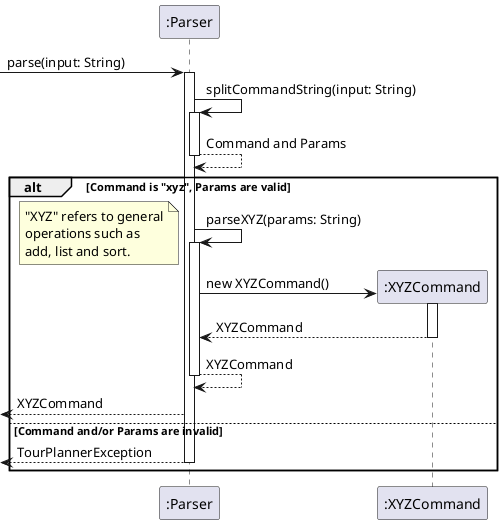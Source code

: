 @startuml

participant ":Parser" as Parser
participant ":XYZCommand" as XYZ

-> Parser: parse(input: String)
activate Parser

Parser -> Parser : splitCommandString(input: String)
activate Parser
Parser --> Parser : Command and Params
deactivate Parser

alt Command is "xyz", Params are valid

Parser -> Parser : parseXYZ(params: String)
note left
"XYZ" refers to general
operations such as
add, list and sort.
end note
activate Parser

create XYZ
Parser -> XYZ : new XYZCommand()
activate XYZ
XYZ --> Parser : XYZCommand
deactivate XYZ

Parser --> Parser : XYZCommand
deactivate Parser

<-- Parser : XYZCommand


else Command and/or Params are invalid
    <-- Parser : TourPlannerException

deactivate Parser

end
@enduml